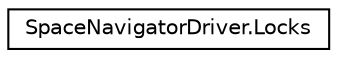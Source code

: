 digraph "Graphical Class Hierarchy"
{
 // LATEX_PDF_SIZE
  edge [fontname="Helvetica",fontsize="10",labelfontname="Helvetica",labelfontsize="10"];
  node [fontname="Helvetica",fontsize="10",shape=record];
  rankdir="LR";
  Node0 [label="SpaceNavigatorDriver.Locks",height=0.2,width=0.4,color="black", fillcolor="white", style="filled",URL="$class_space_navigator_driver_1_1_locks.html",tooltip=" "];
}
